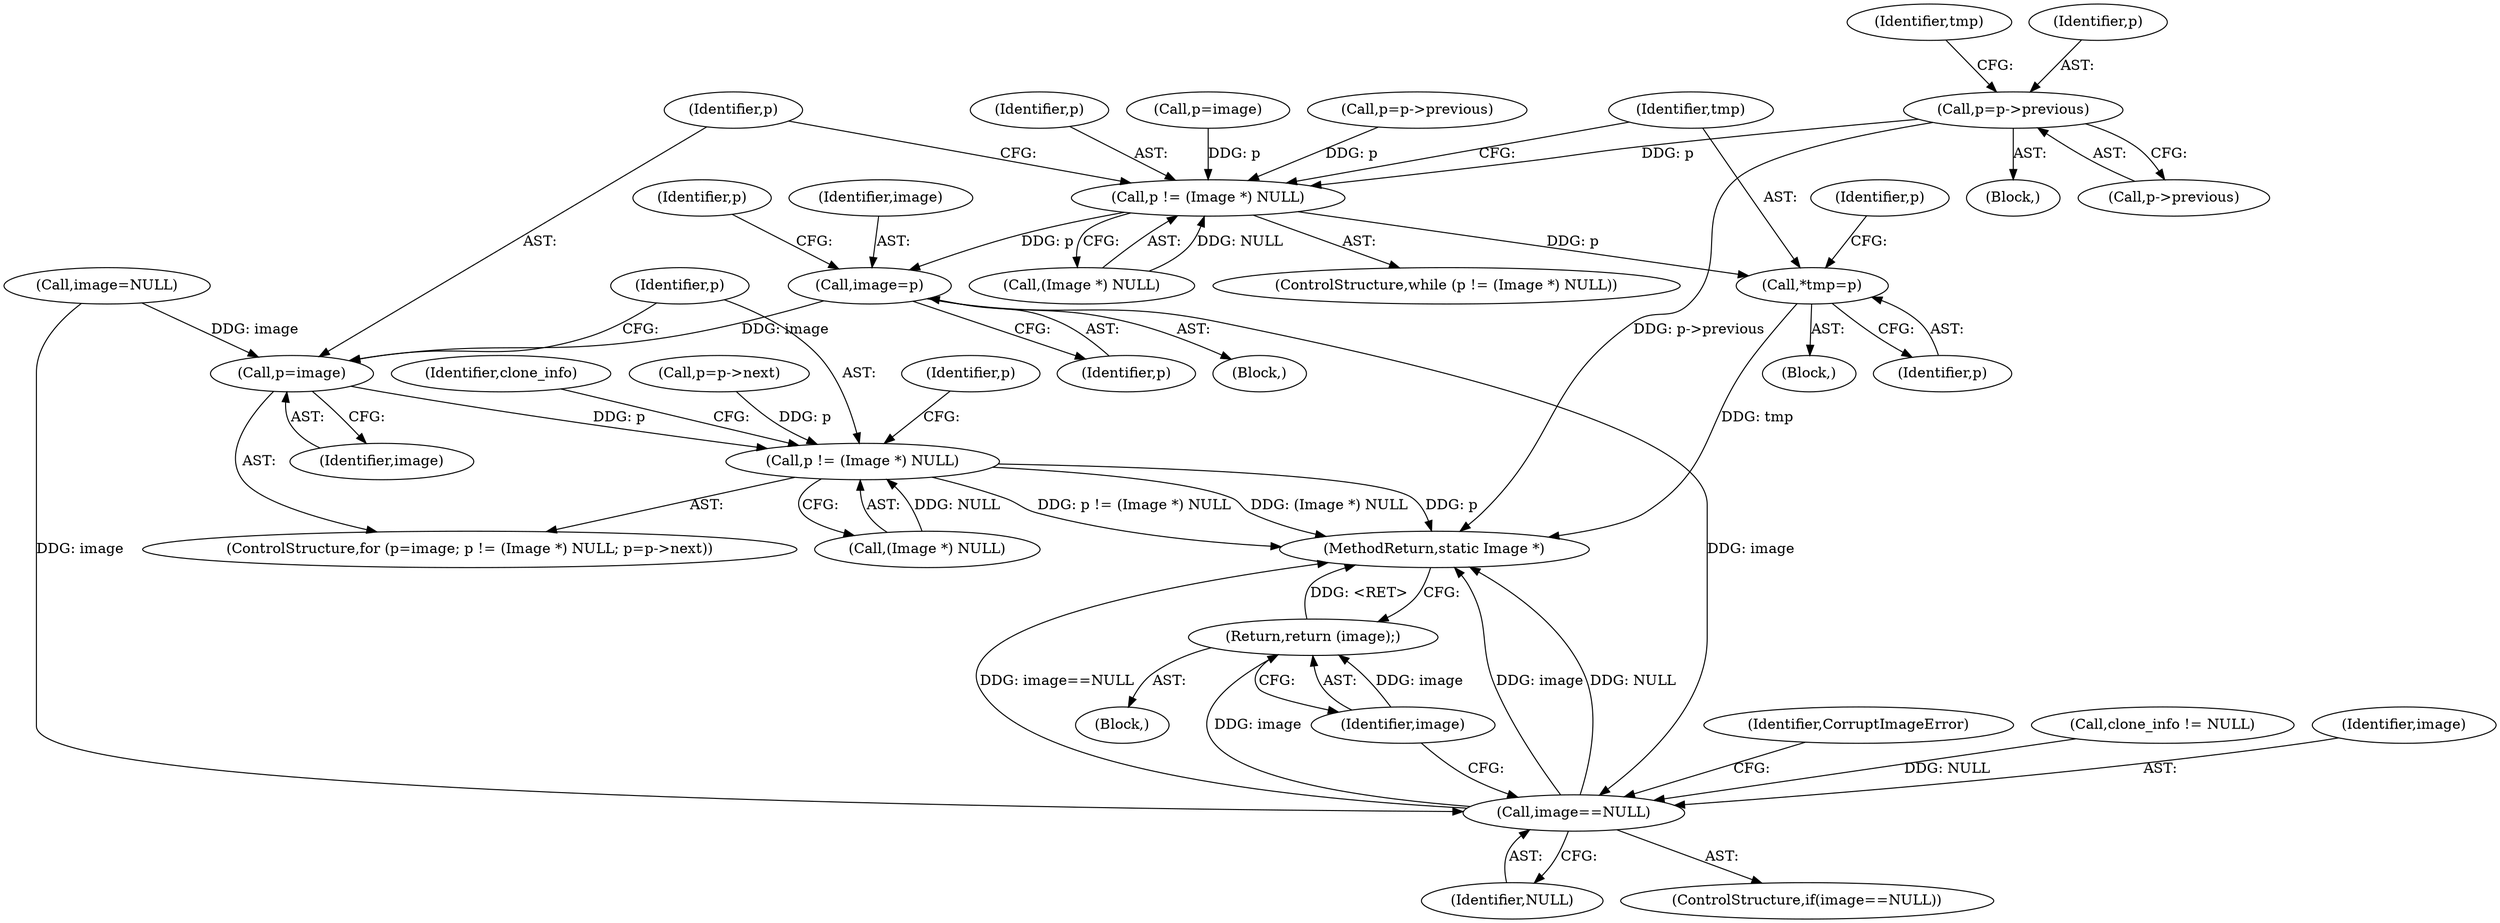 digraph "0_ImageMagick_f3b483e8b054c50149912523b4773687e18afe25@pointer" {
"1001696" [label="(Call,p=p->previous)"];
"1001673" [label="(Call,p != (Image *) NULL)"];
"1001680" [label="(Call,*tmp=p)"];
"1001706" [label="(Call,image=p)"];
"1001715" [label="(Call,p=image)"];
"1001718" [label="(Call,p != (Image *) NULL)"];
"1001773" [label="(Call,image==NULL)"];
"1001779" [label="(Return,return (image);)"];
"1001680" [label="(Call,*tmp=p)"];
"1001777" [label="(Identifier,CorruptImageError)"];
"1001698" [label="(Call,p->previous)"];
"1001687" [label="(Identifier,p)"];
"1001775" [label="(Identifier,NULL)"];
"1001772" [label="(ControlStructure,if(image==NULL))"];
"1001696" [label="(Call,p=p->previous)"];
"1001719" [label="(Identifier,p)"];
"1001780" [label="(Identifier,image)"];
"1001681" [label="(Identifier,tmp)"];
"1001715" [label="(Call,p=image)"];
"1001675" [label="(Call,(Image *) NULL)"];
"1001674" [label="(Identifier,p)"];
"1001710" [label="(Identifier,p)"];
"1001703" [label="(Identifier,tmp)"];
"1001720" [label="(Call,(Image *) NULL)"];
"1001781" [label="(MethodReturn,static Image *)"];
"1001730" [label="(Identifier,p)"];
"1001736" [label="(Identifier,clone_info)"];
"1000158" [label="(Block,)"];
"1001708" [label="(Identifier,p)"];
"1001673" [label="(Call,p != (Image *) NULL)"];
"1001666" [label="(Call,p=image)"];
"1001669" [label="(Call,image=NULL)"];
"1001779" [label="(Return,return (image);)"];
"1001709" [label="(Call,p=p->previous)"];
"1001717" [label="(Identifier,image)"];
"1001682" [label="(Identifier,p)"];
"1001697" [label="(Identifier,p)"];
"1001716" [label="(Identifier,p)"];
"1001678" [label="(Block,)"];
"1001706" [label="(Call,image=p)"];
"1001714" [label="(ControlStructure,for (p=image; p != (Image *) NULL; p=p->next))"];
"1001723" [label="(Call,p=p->next)"];
"1001707" [label="(Identifier,image)"];
"1001735" [label="(Call,clone_info != NULL)"];
"1001705" [label="(Block,)"];
"1001773" [label="(Call,image==NULL)"];
"1001695" [label="(Block,)"];
"1001774" [label="(Identifier,image)"];
"1001672" [label="(ControlStructure,while (p != (Image *) NULL))"];
"1001718" [label="(Call,p != (Image *) NULL)"];
"1001696" -> "1001695"  [label="AST: "];
"1001696" -> "1001698"  [label="CFG: "];
"1001697" -> "1001696"  [label="AST: "];
"1001698" -> "1001696"  [label="AST: "];
"1001703" -> "1001696"  [label="CFG: "];
"1001696" -> "1001781"  [label="DDG: p->previous"];
"1001696" -> "1001673"  [label="DDG: p"];
"1001673" -> "1001672"  [label="AST: "];
"1001673" -> "1001675"  [label="CFG: "];
"1001674" -> "1001673"  [label="AST: "];
"1001675" -> "1001673"  [label="AST: "];
"1001681" -> "1001673"  [label="CFG: "];
"1001716" -> "1001673"  [label="CFG: "];
"1001666" -> "1001673"  [label="DDG: p"];
"1001709" -> "1001673"  [label="DDG: p"];
"1001675" -> "1001673"  [label="DDG: NULL"];
"1001673" -> "1001680"  [label="DDG: p"];
"1001673" -> "1001706"  [label="DDG: p"];
"1001680" -> "1001678"  [label="AST: "];
"1001680" -> "1001682"  [label="CFG: "];
"1001681" -> "1001680"  [label="AST: "];
"1001682" -> "1001680"  [label="AST: "];
"1001687" -> "1001680"  [label="CFG: "];
"1001680" -> "1001781"  [label="DDG: tmp"];
"1001706" -> "1001705"  [label="AST: "];
"1001706" -> "1001708"  [label="CFG: "];
"1001707" -> "1001706"  [label="AST: "];
"1001708" -> "1001706"  [label="AST: "];
"1001710" -> "1001706"  [label="CFG: "];
"1001706" -> "1001715"  [label="DDG: image"];
"1001706" -> "1001773"  [label="DDG: image"];
"1001715" -> "1001714"  [label="AST: "];
"1001715" -> "1001717"  [label="CFG: "];
"1001716" -> "1001715"  [label="AST: "];
"1001717" -> "1001715"  [label="AST: "];
"1001719" -> "1001715"  [label="CFG: "];
"1001669" -> "1001715"  [label="DDG: image"];
"1001715" -> "1001718"  [label="DDG: p"];
"1001718" -> "1001714"  [label="AST: "];
"1001718" -> "1001720"  [label="CFG: "];
"1001719" -> "1001718"  [label="AST: "];
"1001720" -> "1001718"  [label="AST: "];
"1001730" -> "1001718"  [label="CFG: "];
"1001736" -> "1001718"  [label="CFG: "];
"1001718" -> "1001781"  [label="DDG: p"];
"1001718" -> "1001781"  [label="DDG: p != (Image *) NULL"];
"1001718" -> "1001781"  [label="DDG: (Image *) NULL"];
"1001723" -> "1001718"  [label="DDG: p"];
"1001720" -> "1001718"  [label="DDG: NULL"];
"1001773" -> "1001772"  [label="AST: "];
"1001773" -> "1001775"  [label="CFG: "];
"1001774" -> "1001773"  [label="AST: "];
"1001775" -> "1001773"  [label="AST: "];
"1001777" -> "1001773"  [label="CFG: "];
"1001780" -> "1001773"  [label="CFG: "];
"1001773" -> "1001781"  [label="DDG: image"];
"1001773" -> "1001781"  [label="DDG: NULL"];
"1001773" -> "1001781"  [label="DDG: image==NULL"];
"1001669" -> "1001773"  [label="DDG: image"];
"1001735" -> "1001773"  [label="DDG: NULL"];
"1001773" -> "1001779"  [label="DDG: image"];
"1001779" -> "1000158"  [label="AST: "];
"1001779" -> "1001780"  [label="CFG: "];
"1001780" -> "1001779"  [label="AST: "];
"1001781" -> "1001779"  [label="CFG: "];
"1001779" -> "1001781"  [label="DDG: <RET>"];
"1001780" -> "1001779"  [label="DDG: image"];
}
